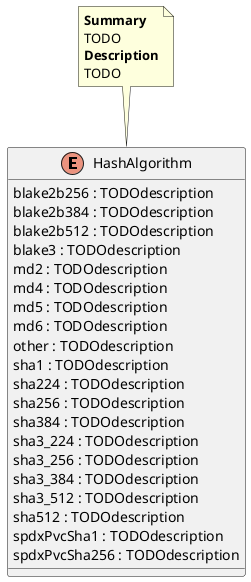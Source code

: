 @startuml
enum HashAlgorithm {
    blake2b256 : TODOdescription
    blake2b384 : TODOdescription
    blake2b512 : TODOdescription
    blake3 : TODOdescription
    md2 : TODOdescription
    md4 : TODOdescription
    md5 : TODOdescription
    md6 : TODOdescription
    other : TODOdescription
    sha1 : TODOdescription
    sha224 : TODOdescription
    sha256 : TODOdescription
    sha384 : TODOdescription
    sha3_224 : TODOdescription
    sha3_256 : TODOdescription
    sha3_384 : TODOdescription
    sha3_512 : TODOdescription
    sha512 : TODOdescription
    spdxPvcSha1 : TODOdescription
    spdxPvcSha256 : TODOdescription
}
note top of HashAlgorithm
<b>Summary</b>
TODO
<b>Description</b>
TODO
end note
@enduml

